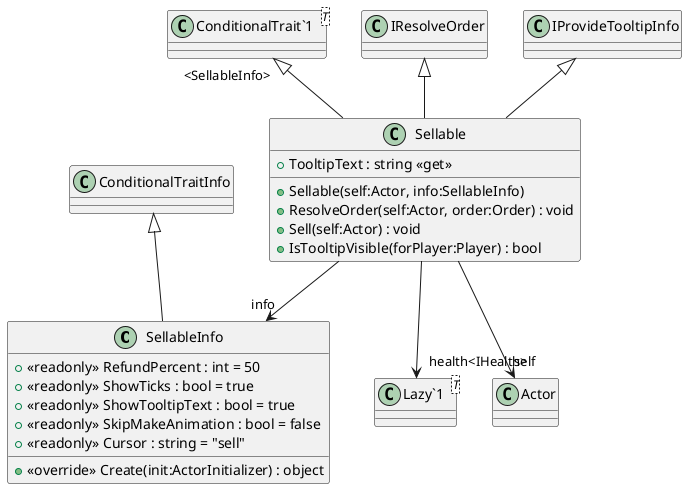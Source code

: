 @startuml
class SellableInfo {
    + <<readonly>> RefundPercent : int = 50
    + <<readonly>> ShowTicks : bool = true
    + <<readonly>> ShowTooltipText : bool = true
    + <<readonly>> SkipMakeAnimation : bool = false
    + <<readonly>> Cursor : string = "sell"
    + <<override>> Create(init:ActorInitializer) : object
}
class Sellable {
    + Sellable(self:Actor, info:SellableInfo)
    + ResolveOrder(self:Actor, order:Order) : void
    + Sell(self:Actor) : void
    + IsTooltipVisible(forPlayer:Player) : bool
    + TooltipText : string <<get>>
}
class "ConditionalTrait`1"<T> {
}
class "Lazy`1"<T> {
}
ConditionalTraitInfo <|-- SellableInfo
"ConditionalTrait`1" "<SellableInfo>" <|-- Sellable
IResolveOrder <|-- Sellable
IProvideTooltipInfo <|-- Sellable
Sellable --> "self" Actor
Sellable --> "health<IHealth>" "Lazy`1"
Sellable --> "info" SellableInfo
@enduml
